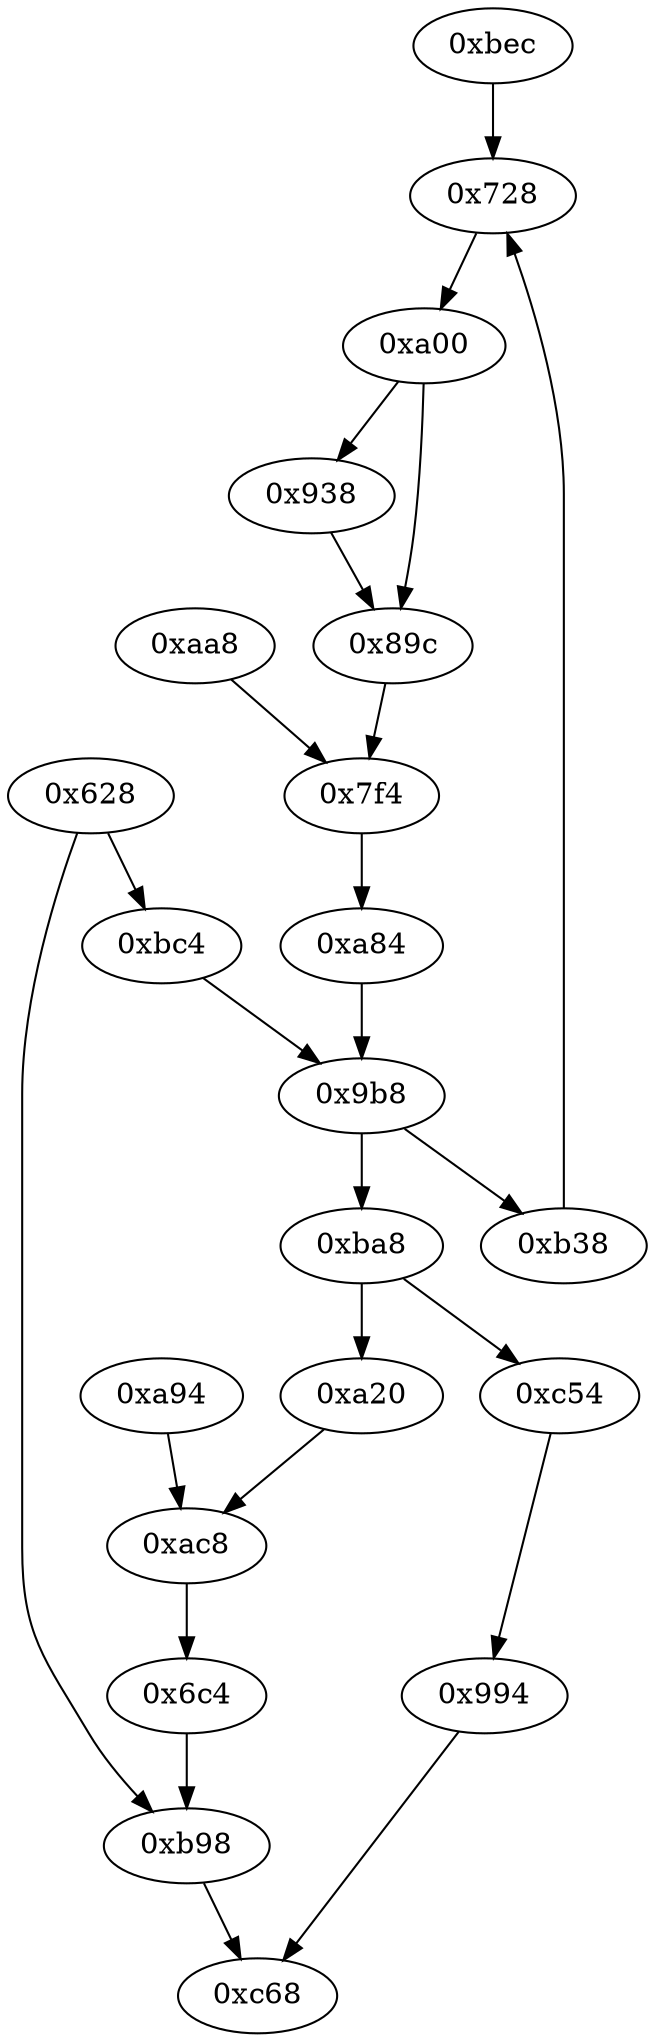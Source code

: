 strict digraph "" {
	"0x728"	 [opcode="[u'ldr', u'ldr', u'bl', u'cmp', u'mov', u'mvn', u'mov', u'mov', u'strb', u'ldr', u'ldr', u'ldr', u'ldr', u'ldr', u'cmp', u'mov', \
u'sub', u'sub', u'add', u'mul', u'mvn', u'mov', u'orr', u'ldr', u'cmn', u'mov', u'teq', u'mov', u'mvn', u'mov', u'cmn', u'mov', \
u'cmp', u'mov', u'b']"];
	"0xa00"	 [opcode="[u'ldrb', u'ldr', u'cmp', u'ldr', u'mov', u'ldr', u'str', u'b']"];
	"0x728" -> "0xa00";
	"0xba8"	 [opcode="[u'ldr', u'ldr', u'ldr', u'ldr', u'cmp', u'mov', u'b']"];
	"0xc54"	 [opcode="[u'ldr', u'ldr', u'bl', u'ldr', u'b']"];
	"0xba8" -> "0xc54";
	"0xa20"	 [opcode="[u'ldr', u'ldr', u'ldr', u'ldr', u'add', u'sub', u'sub', u'mul', u'mvn', u'ldr', u'orr', u'mov', u'cmn', u'mov', u'ldr', u'cmp', \
u'mov', u'mov', u'mov', u'cmn', u'mov', u'mov', u'teq', u'mov', u'b']"];
	"0xba8" -> "0xa20";
	"0xaa8"	 [opcode="[u'ldr', u'ldr', u'ldr', u'ldr', u'ldr', u'ldr', u'mov', u'b']"];
	"0x7f4"	 [opcode="[u'ldr', u'ldr', u'sub', u'add', u'add', u'str', u'ldr', u'ldr', u'sub', u'mul', u'eor', u'mov', u'and', u'ldr', u'mov', u'mov', \
u'ldr', u'ldr', u'cmp', u'mov', u'teq', u'mov', u'mvn', u'mov', u'cmp', u'mov', u'cmp', u'mov', u'b']"];
	"0xaa8" -> "0x7f4";
	"0x89c"	 [opcode="[u'ldr', u'str', u'ldr', u'ldr', u'ldr', u'add', u'sub', u'sub', u'mul', u'mvn', u'ldr', u'orr', u'mov', u'cmn', u'mov', u'ldr', \
u'cmp', u'mov', u'mov', u'mov', u'cmn', u'mov', u'mov', u'teq', u'mov', u'b']"];
	"0xa00" -> "0x89c";
	"0x938"	 [opcode="[u'ldr', u'ldr', u'ldr', u'sub', u'add', u'add', u'str', u'ldr', u'b']"];
	"0xa00" -> "0x938";
	"0xac8"	 [opcode="[u'ldr', u'ldr', u'bl', u'ldr', u'ldr', u'ldr', u'ldr', u'add', u'sub', u'sub', u'mul', u'mvn', u'ldr', u'ldr', u'orr', u'mov', \
u'cmn', u'mov', u'cmp', u'mov', u'mov', u'mov', u'cmn', u'mov', u'mov', u'teq', u'mov', u'b']"];
	"0x6c4"	 [opcode="[u'ldr', u'cmp', u'mov', u'ldr']"];
	"0xac8" -> "0x6c4";
	"0x994"	 [opcode="[u'mov', u'b']"];
	"0xc54" -> "0x994";
	"0xbec"	 [opcode="[u'ldr', u'ldr', u'ldr', u'ldr', u'ldr', u'ldr', u'ldr', u'ldr', u'ldr', u'ldr', u'ldr', u'ldr', u'ldr', u'ldr', u'ldr', u'ldr', \
u'ldr', u'ldr', u'ldr', u'ldr', u'ldr', u'ldr', u'ldr', u'ldr', u'mov', u'b']"];
	"0xbec" -> "0x728";
	"0xc68"	 [opcode="[u'ldr', u'sub', u'pop']"];
	"0xb98"	 [opcode="[u'mov']"];
	"0x6c4" -> "0xb98";
	"0xa94"	 [opcode="[u'ldr', u'ldr', u'bl', u'ldr', u'b']"];
	"0xa94" -> "0xac8";
	"0x89c" -> "0x7f4";
	"0x938" -> "0x89c";
	"0xa84"	 [opcode="[u'ldr', u'str', u'ldr', u'b']"];
	"0x7f4" -> "0xa84";
	"0x9b8"	 [opcode="[u'ldr', u'str', u'ldr', u'str', u'ldr', u'ldr', u'ldr', u'ldr', u'cmp', u'mov', u'b']"];
	"0xa84" -> "0x9b8";
	"0x9b8" -> "0xba8";
	"0xb38"	 [opcode="[u'ldr', u'ldr', u'ldr', u'sub', u'sub', u'add', u'mul', u'mvn', u'ldr', u'orr', u'mov', u'cmn', u'mov', u'ldr', u'cmp', u'mov', \
u'mov', u'mov', u'cmn', u'mov', u'mov', u'teq', u'mov', u'b']"];
	"0x9b8" -> "0xb38";
	"0xbc4"	 [opcode="[u'ldr', u'ldr', u'ldrb', u'str', u'mov', u'str', u'mov']"];
	"0xbc4" -> "0x9b8";
	"0xb98" -> "0xc68";
	"0x628"	 [opcode="[u'push', u'add', u'sub', u'str', u'cmp', u'mvn', u'ldr', u'ldr', u'ldr', u'mov', u'ldr', u'str', u'ldr', u'str', u'ldr', u'str', \
u'ldr', u'ldr', u'str', u'ldr', u'ldr', u'ldr', u'str', u'ldr', u'ldr', u'ldr', u'add', u'str', u'ldr', u'add', u'str', u'ldr', \
u'add', u'str', u'str', u'str', u'str', u'str', u'b']"];
	"0x628" -> "0xbc4";
	"0x628" -> "0xb98";
	"0xb38" -> "0x728";
	"0xa20" -> "0xac8";
	"0x994" -> "0xc68";
}
